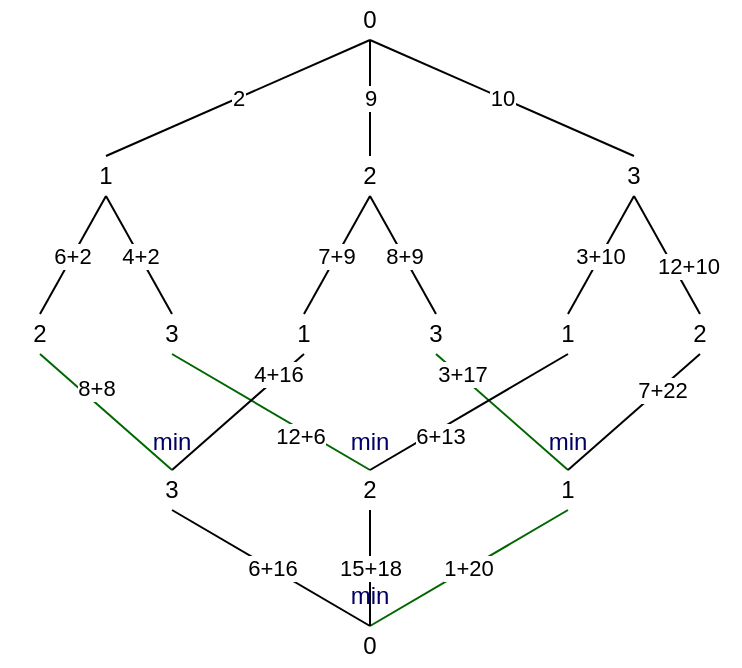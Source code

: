<mxfile version="13.1.2" type="device"><diagram id="ePQujx8Vz--H6tmU-O6V" name="Page-1"><mxGraphModel dx="569" dy="305" grid="1" gridSize="10" guides="1" tooltips="1" connect="1" arrows="1" fold="1" page="1" pageScale="1" pageWidth="827" pageHeight="1169" math="0" shadow="0"><root><mxCell id="0"/><mxCell id="1" parent="0"/><mxCell id="7Pb-UR5hrWa2gf-udIcL-14" value="6+2" style="rounded=0;orthogonalLoop=1;jettySize=auto;html=1;exitX=0.5;exitY=1;exitDx=0;exitDy=0;entryX=0.5;entryY=0;entryDx=0;entryDy=0;endArrow=none;endFill=0;" edge="1" parent="1" source="7Pb-UR5hrWa2gf-udIcL-1" target="7Pb-UR5hrWa2gf-udIcL-12"><mxGeometry relative="1" as="geometry"/></mxCell><mxCell id="7Pb-UR5hrWa2gf-udIcL-15" value="4+2" style="rounded=0;orthogonalLoop=1;jettySize=auto;html=1;exitX=0.5;exitY=1;exitDx=0;exitDy=0;entryX=0.5;entryY=0;entryDx=0;entryDy=0;endArrow=none;endFill=0;" edge="1" parent="1" source="7Pb-UR5hrWa2gf-udIcL-1" target="7Pb-UR5hrWa2gf-udIcL-8"><mxGeometry relative="1" as="geometry"/></mxCell><mxCell id="7Pb-UR5hrWa2gf-udIcL-1" value="1" style="text;html=1;strokeColor=none;fillColor=none;align=center;verticalAlign=middle;whiteSpace=wrap;rounded=0;" vertex="1" parent="1"><mxGeometry x="253" y="178" width="40" height="20" as="geometry"/></mxCell><mxCell id="7Pb-UR5hrWa2gf-udIcL-16" value="7+9" style="rounded=0;orthogonalLoop=1;jettySize=auto;html=1;exitX=0.5;exitY=1;exitDx=0;exitDy=0;entryX=0.5;entryY=0;entryDx=0;entryDy=0;endArrow=none;endFill=0;" edge="1" parent="1" source="7Pb-UR5hrWa2gf-udIcL-2" target="7Pb-UR5hrWa2gf-udIcL-9"><mxGeometry relative="1" as="geometry"/></mxCell><mxCell id="7Pb-UR5hrWa2gf-udIcL-17" value="8+9" style="rounded=0;orthogonalLoop=1;jettySize=auto;html=1;exitX=0.5;exitY=1;exitDx=0;exitDy=0;entryX=0.5;entryY=0;entryDx=0;entryDy=0;endArrow=none;endFill=0;" edge="1" parent="1" source="7Pb-UR5hrWa2gf-udIcL-2" target="7Pb-UR5hrWa2gf-udIcL-10"><mxGeometry relative="1" as="geometry"/></mxCell><mxCell id="7Pb-UR5hrWa2gf-udIcL-2" value="2" style="text;html=1;strokeColor=none;fillColor=none;align=center;verticalAlign=middle;whiteSpace=wrap;rounded=0;" vertex="1" parent="1"><mxGeometry x="385" y="178" width="40" height="20" as="geometry"/></mxCell><mxCell id="7Pb-UR5hrWa2gf-udIcL-18" value="3+10" style="rounded=0;orthogonalLoop=1;jettySize=auto;html=1;exitX=0.5;exitY=1;exitDx=0;exitDy=0;entryX=0.5;entryY=0;entryDx=0;entryDy=0;endArrow=none;endFill=0;" edge="1" parent="1" source="7Pb-UR5hrWa2gf-udIcL-3" target="7Pb-UR5hrWa2gf-udIcL-11"><mxGeometry relative="1" as="geometry"/></mxCell><mxCell id="7Pb-UR5hrWa2gf-udIcL-19" value="12+10" style="rounded=0;orthogonalLoop=1;jettySize=auto;html=1;exitX=0.5;exitY=1;exitDx=0;exitDy=0;entryX=0.5;entryY=0;entryDx=0;entryDy=0;endArrow=none;endFill=0;" edge="1" parent="1" source="7Pb-UR5hrWa2gf-udIcL-3" target="7Pb-UR5hrWa2gf-udIcL-13"><mxGeometry x="0.307" y="6" relative="1" as="geometry"><mxPoint as="offset"/></mxGeometry></mxCell><mxCell id="7Pb-UR5hrWa2gf-udIcL-3" value="3" style="text;html=1;strokeColor=none;fillColor=none;align=center;verticalAlign=middle;whiteSpace=wrap;rounded=0;" vertex="1" parent="1"><mxGeometry x="517" y="178" width="40" height="20" as="geometry"/></mxCell><mxCell id="7Pb-UR5hrWa2gf-udIcL-5" value="2" style="rounded=0;orthogonalLoop=1;jettySize=auto;html=1;exitX=0.5;exitY=1;exitDx=0;exitDy=0;entryX=0.5;entryY=0;entryDx=0;entryDy=0;endArrow=none;endFill=0;" edge="1" parent="1" source="7Pb-UR5hrWa2gf-udIcL-4" target="7Pb-UR5hrWa2gf-udIcL-1"><mxGeometry relative="1" as="geometry"/></mxCell><mxCell id="7Pb-UR5hrWa2gf-udIcL-6" value="9" style="rounded=0;orthogonalLoop=1;jettySize=auto;html=1;exitX=0.5;exitY=1;exitDx=0;exitDy=0;entryX=0.5;entryY=0;entryDx=0;entryDy=0;endArrow=none;endFill=0;" edge="1" parent="1" source="7Pb-UR5hrWa2gf-udIcL-4" target="7Pb-UR5hrWa2gf-udIcL-2"><mxGeometry relative="1" as="geometry"/></mxCell><mxCell id="7Pb-UR5hrWa2gf-udIcL-7" value="10" style="rounded=0;orthogonalLoop=1;jettySize=auto;html=1;exitX=0.5;exitY=1;exitDx=0;exitDy=0;entryX=0.5;entryY=0;entryDx=0;entryDy=0;endArrow=none;endFill=0;" edge="1" parent="1" source="7Pb-UR5hrWa2gf-udIcL-4" target="7Pb-UR5hrWa2gf-udIcL-3"><mxGeometry relative="1" as="geometry"/></mxCell><mxCell id="7Pb-UR5hrWa2gf-udIcL-4" value="0" style="text;html=1;strokeColor=none;fillColor=none;align=center;verticalAlign=middle;whiteSpace=wrap;rounded=0;" vertex="1" parent="1"><mxGeometry x="385" y="100" width="40" height="20" as="geometry"/></mxCell><mxCell id="7Pb-UR5hrWa2gf-udIcL-26" value="12+6" style="rounded=0;orthogonalLoop=1;jettySize=auto;html=1;exitX=0.5;exitY=1;exitDx=0;exitDy=0;entryX=0.5;entryY=0;entryDx=0;entryDy=0;endArrow=none;endFill=0;strokeColor=#006600;" edge="1" parent="1" source="7Pb-UR5hrWa2gf-udIcL-8" target="7Pb-UR5hrWa2gf-udIcL-21"><mxGeometry x="0.334" y="-3" relative="1" as="geometry"><mxPoint as="offset"/></mxGeometry></mxCell><mxCell id="7Pb-UR5hrWa2gf-udIcL-8" value="3" style="text;html=1;strokeColor=none;fillColor=none;align=center;verticalAlign=middle;whiteSpace=wrap;rounded=0;" vertex="1" parent="1"><mxGeometry x="286" y="257" width="40" height="20" as="geometry"/></mxCell><mxCell id="7Pb-UR5hrWa2gf-udIcL-28" value="4+16" style="rounded=0;orthogonalLoop=1;jettySize=auto;html=1;exitX=0.5;exitY=1;exitDx=0;exitDy=0;entryX=0.5;entryY=0;entryDx=0;entryDy=0;endArrow=none;endFill=0;" edge="1" parent="1" source="7Pb-UR5hrWa2gf-udIcL-9" target="7Pb-UR5hrWa2gf-udIcL-22"><mxGeometry x="-0.627" y="-1" relative="1" as="geometry"><mxPoint as="offset"/></mxGeometry></mxCell><mxCell id="7Pb-UR5hrWa2gf-udIcL-9" value="1" style="text;html=1;strokeColor=none;fillColor=none;align=center;verticalAlign=middle;whiteSpace=wrap;rounded=0;" vertex="1" parent="1"><mxGeometry x="352" y="257" width="40" height="20" as="geometry"/></mxCell><mxCell id="7Pb-UR5hrWa2gf-udIcL-25" value="3+17" style="rounded=0;orthogonalLoop=1;jettySize=auto;html=1;exitX=0.5;exitY=1;exitDx=0;exitDy=0;entryX=0.5;entryY=0;entryDx=0;entryDy=0;endArrow=none;endFill=0;strokeColor=#006600;" edge="1" parent="1" source="7Pb-UR5hrWa2gf-udIcL-10" target="7Pb-UR5hrWa2gf-udIcL-20"><mxGeometry x="-0.627" y="1" relative="1" as="geometry"><mxPoint as="offset"/></mxGeometry></mxCell><mxCell id="7Pb-UR5hrWa2gf-udIcL-10" value="3" style="text;html=1;strokeColor=none;fillColor=none;align=center;verticalAlign=middle;whiteSpace=wrap;rounded=0;" vertex="1" parent="1"><mxGeometry x="418" y="257" width="40" height="20" as="geometry"/></mxCell><mxCell id="7Pb-UR5hrWa2gf-udIcL-27" value="6+13" style="rounded=0;orthogonalLoop=1;jettySize=auto;html=1;exitX=0.5;exitY=1;exitDx=0;exitDy=0;entryX=0.5;entryY=0;entryDx=0;entryDy=0;endArrow=none;endFill=0;" edge="1" parent="1" source="7Pb-UR5hrWa2gf-udIcL-11" target="7Pb-UR5hrWa2gf-udIcL-21"><mxGeometry x="0.334" y="3" relative="1" as="geometry"><mxPoint as="offset"/></mxGeometry></mxCell><mxCell id="7Pb-UR5hrWa2gf-udIcL-11" value="1" style="text;html=1;strokeColor=none;fillColor=none;align=center;verticalAlign=middle;whiteSpace=wrap;rounded=0;" vertex="1" parent="1"><mxGeometry x="484" y="257" width="40" height="20" as="geometry"/></mxCell><mxCell id="7Pb-UR5hrWa2gf-udIcL-23" value="8+8" style="rounded=0;orthogonalLoop=1;jettySize=auto;html=1;exitX=0.5;exitY=1;exitDx=0;exitDy=0;entryX=0.5;entryY=0;entryDx=0;entryDy=0;endArrow=none;endFill=0;strokeColor=#006600;" edge="1" parent="1" source="7Pb-UR5hrWa2gf-udIcL-12" target="7Pb-UR5hrWa2gf-udIcL-22"><mxGeometry x="-0.271" y="6" relative="1" as="geometry"><mxPoint as="offset"/></mxGeometry></mxCell><mxCell id="7Pb-UR5hrWa2gf-udIcL-12" value="2" style="text;html=1;strokeColor=none;fillColor=none;align=center;verticalAlign=middle;whiteSpace=wrap;rounded=0;" vertex="1" parent="1"><mxGeometry x="220" y="257" width="40" height="20" as="geometry"/></mxCell><mxCell id="7Pb-UR5hrWa2gf-udIcL-24" value="7+22" style="rounded=0;orthogonalLoop=1;jettySize=auto;html=1;exitX=0.5;exitY=1;exitDx=0;exitDy=0;entryX=0.5;entryY=0;entryDx=0;entryDy=0;endArrow=none;endFill=0;" edge="1" parent="1" source="7Pb-UR5hrWa2gf-udIcL-13" target="7Pb-UR5hrWa2gf-udIcL-20"><mxGeometry x="-0.4" y="1" relative="1" as="geometry"><mxPoint as="offset"/></mxGeometry></mxCell><mxCell id="7Pb-UR5hrWa2gf-udIcL-13" value="2" style="text;html=1;strokeColor=none;fillColor=none;align=center;verticalAlign=middle;whiteSpace=wrap;rounded=0;" vertex="1" parent="1"><mxGeometry x="550" y="257" width="40" height="20" as="geometry"/></mxCell><mxCell id="7Pb-UR5hrWa2gf-udIcL-32" value="1+20" style="edgeStyle=none;rounded=0;orthogonalLoop=1;jettySize=auto;html=1;exitX=0.5;exitY=1;exitDx=0;exitDy=0;entryX=0.5;entryY=0;entryDx=0;entryDy=0;endArrow=none;endFill=0;strokeColor=#006600;" edge="1" parent="1" source="7Pb-UR5hrWa2gf-udIcL-20" target="7Pb-UR5hrWa2gf-udIcL-29"><mxGeometry relative="1" as="geometry"><mxPoint x="410" y="360" as="targetPoint"/></mxGeometry></mxCell><mxCell id="7Pb-UR5hrWa2gf-udIcL-20" value="1" style="text;html=1;strokeColor=none;fillColor=none;align=center;verticalAlign=middle;whiteSpace=wrap;rounded=0;" vertex="1" parent="1"><mxGeometry x="484" y="335" width="40" height="20" as="geometry"/></mxCell><mxCell id="7Pb-UR5hrWa2gf-udIcL-31" value="15+18" style="edgeStyle=none;rounded=0;orthogonalLoop=1;jettySize=auto;html=1;exitX=0.5;exitY=1;exitDx=0;exitDy=0;entryX=0.5;entryY=0;entryDx=0;entryDy=0;endArrow=none;endFill=0;" edge="1" parent="1" source="7Pb-UR5hrWa2gf-udIcL-21" target="7Pb-UR5hrWa2gf-udIcL-29"><mxGeometry relative="1" as="geometry"><mxPoint x="405" y="360" as="targetPoint"/></mxGeometry></mxCell><mxCell id="7Pb-UR5hrWa2gf-udIcL-21" value="2" style="text;html=1;strokeColor=none;fillColor=none;align=center;verticalAlign=middle;whiteSpace=wrap;rounded=0;" vertex="1" parent="1"><mxGeometry x="385" y="335" width="40" height="20" as="geometry"/></mxCell><mxCell id="7Pb-UR5hrWa2gf-udIcL-30" value="6+16" style="edgeStyle=none;rounded=0;orthogonalLoop=1;jettySize=auto;html=1;exitX=0.5;exitY=1;exitDx=0;exitDy=0;entryX=0.5;entryY=0;entryDx=0;entryDy=0;endArrow=none;endFill=0;" edge="1" parent="1" source="7Pb-UR5hrWa2gf-udIcL-22" target="7Pb-UR5hrWa2gf-udIcL-29"><mxGeometry relative="1" as="geometry"/></mxCell><mxCell id="7Pb-UR5hrWa2gf-udIcL-22" value="3" style="text;html=1;strokeColor=none;fillColor=none;align=center;verticalAlign=middle;whiteSpace=wrap;rounded=0;" vertex="1" parent="1"><mxGeometry x="286" y="335" width="40" height="20" as="geometry"/></mxCell><mxCell id="7Pb-UR5hrWa2gf-udIcL-29" value="0" style="text;html=1;strokeColor=none;fillColor=none;align=center;verticalAlign=middle;whiteSpace=wrap;rounded=0;" vertex="1" parent="1"><mxGeometry x="385" y="413" width="40" height="20" as="geometry"/></mxCell><mxCell id="7Pb-UR5hrWa2gf-udIcL-33" value="min" style="text;html=1;strokeColor=none;fillColor=none;align=center;verticalAlign=middle;whiteSpace=wrap;rounded=0;fontColor=#000066;" vertex="1" parent="1"><mxGeometry x="286" y="311" width="40" height="20" as="geometry"/></mxCell><mxCell id="7Pb-UR5hrWa2gf-udIcL-35" value="min" style="text;html=1;strokeColor=none;fillColor=none;align=center;verticalAlign=middle;whiteSpace=wrap;rounded=0;fontColor=#000066;" vertex="1" parent="1"><mxGeometry x="385" y="311" width="40" height="20" as="geometry"/></mxCell><mxCell id="7Pb-UR5hrWa2gf-udIcL-36" value="min" style="text;html=1;strokeColor=none;fillColor=none;align=center;verticalAlign=middle;whiteSpace=wrap;rounded=0;fontColor=#000066;" vertex="1" parent="1"><mxGeometry x="484" y="311" width="40" height="20" as="geometry"/></mxCell><mxCell id="7Pb-UR5hrWa2gf-udIcL-37" value="min" style="text;html=1;strokeColor=none;fillColor=none;align=center;verticalAlign=middle;whiteSpace=wrap;rounded=0;fontColor=#000066;" vertex="1" parent="1"><mxGeometry x="385" y="388" width="40" height="20" as="geometry"/></mxCell></root></mxGraphModel></diagram></mxfile>